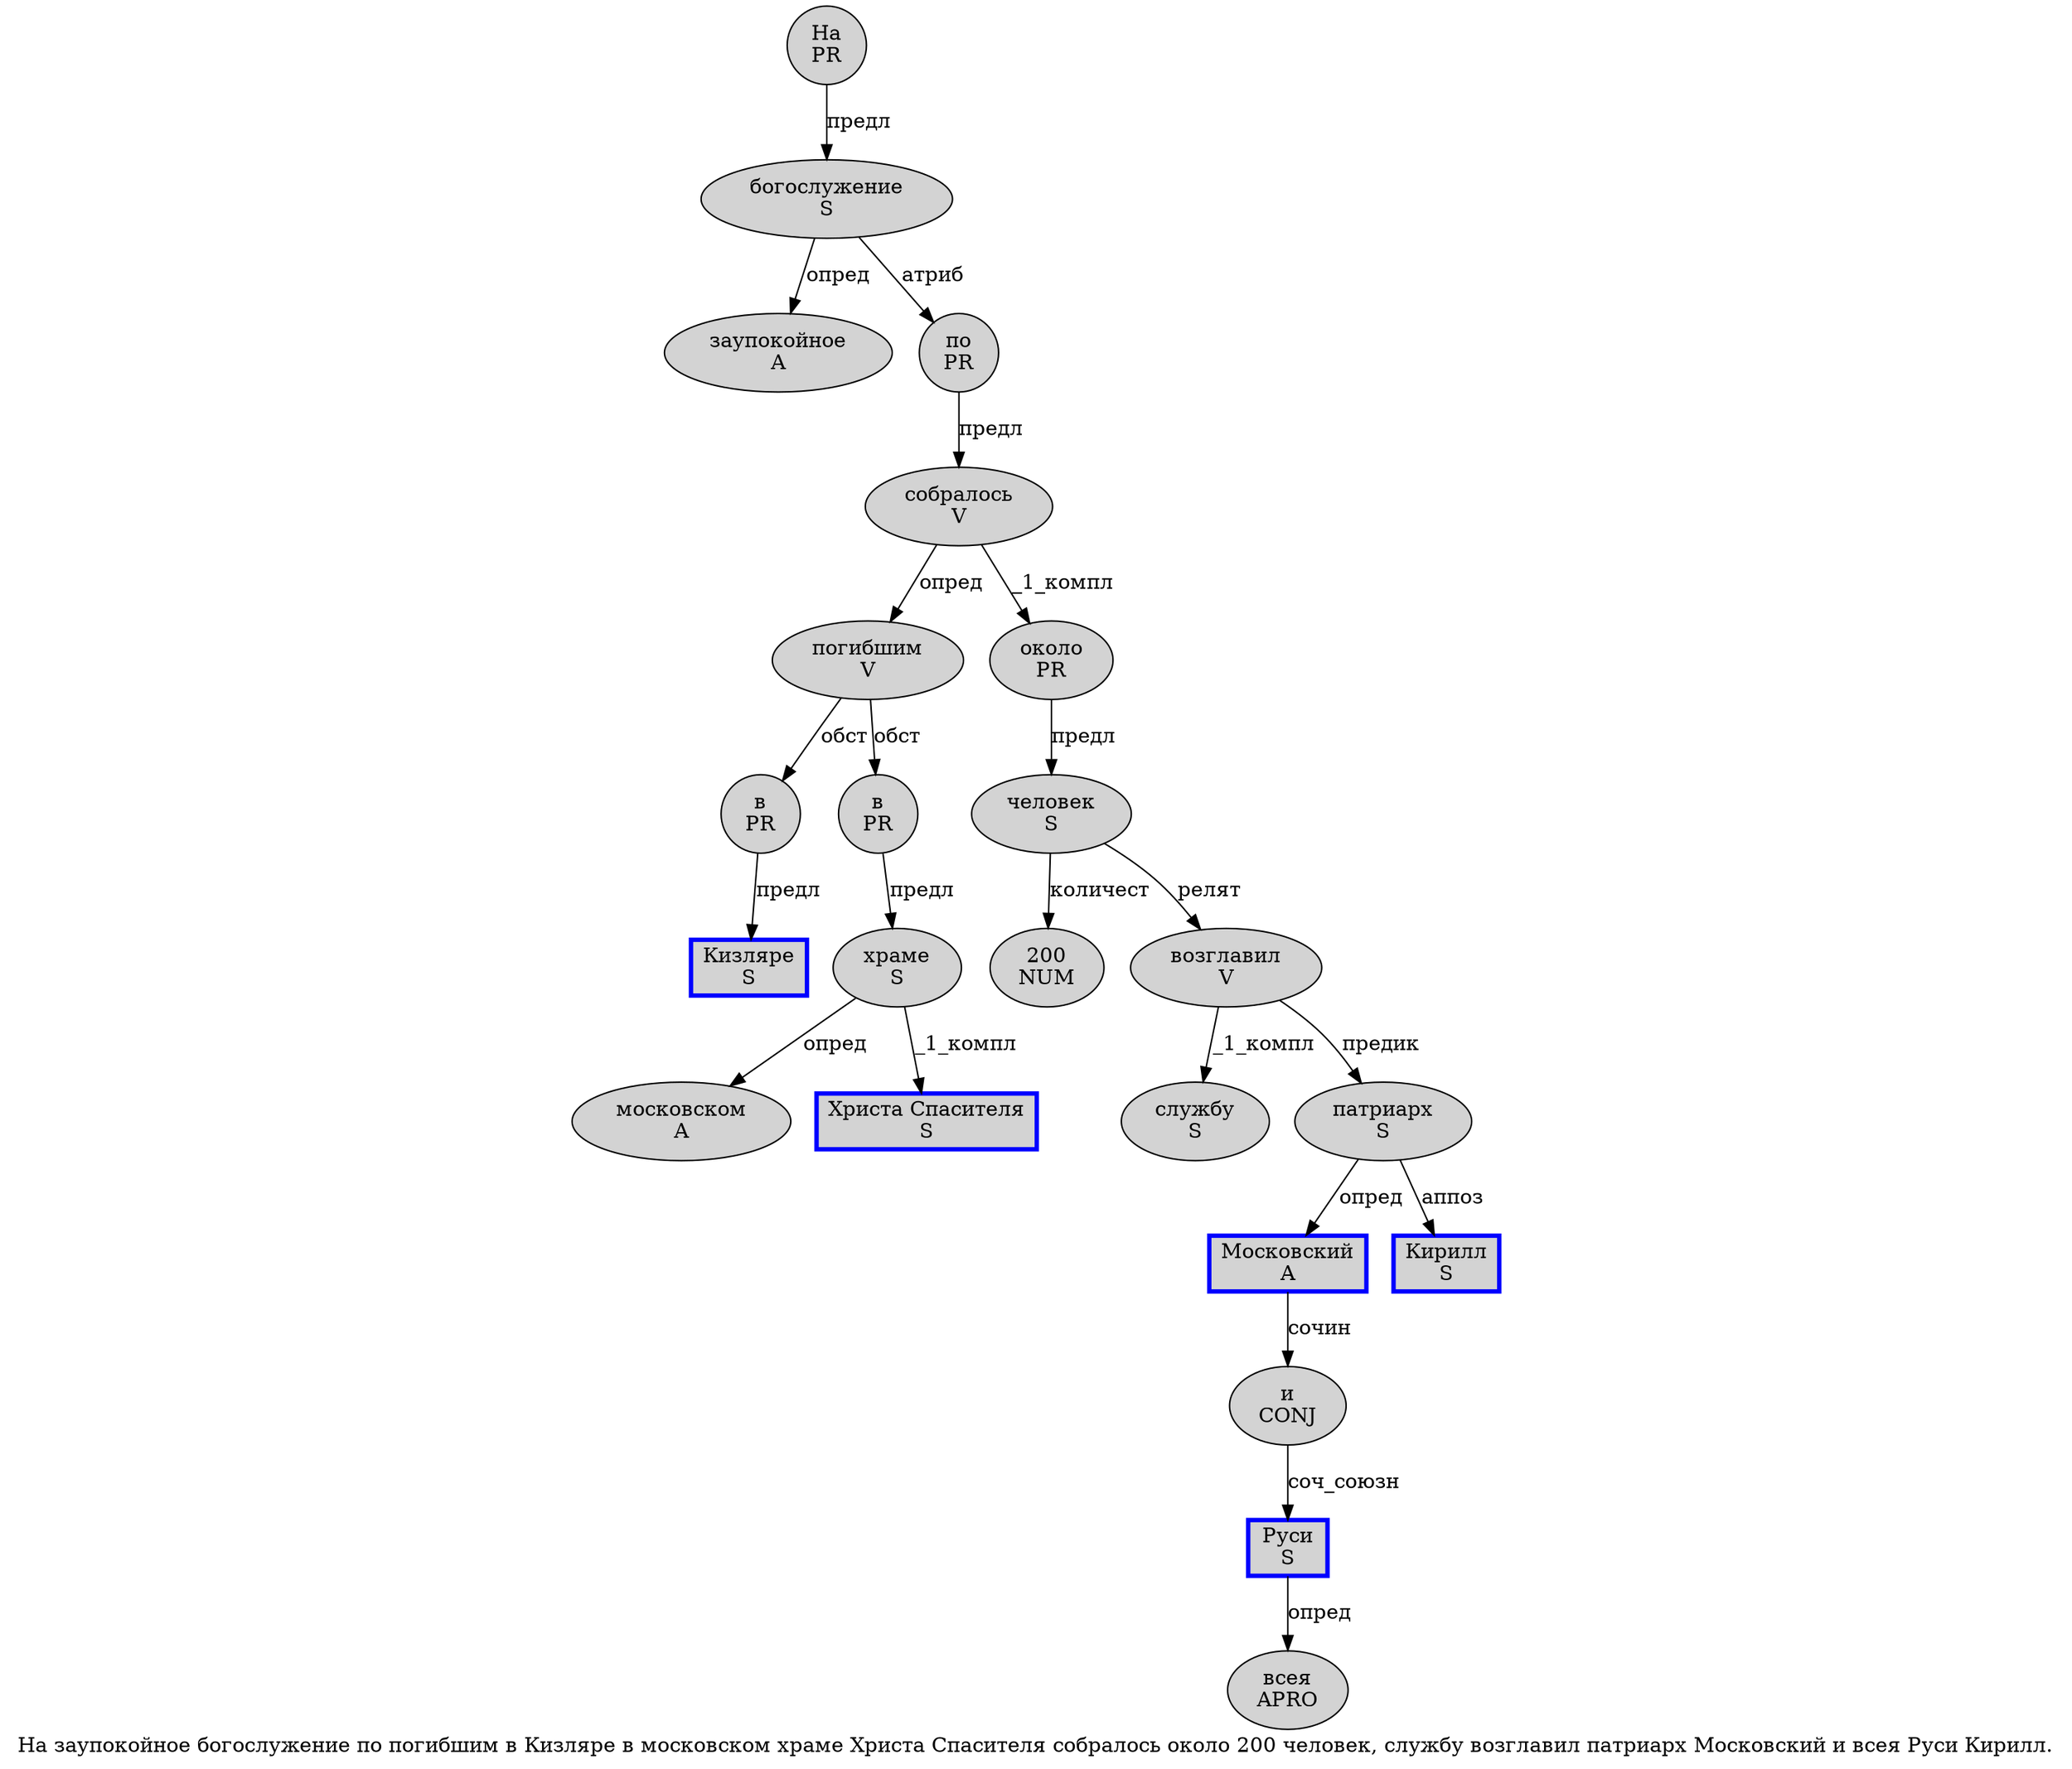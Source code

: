 digraph SENTENCE_440 {
	graph [label="На заупокойное богослужение по погибшим в Кизляре в московском храме Христа Спасителя собралось около 200 человек, службу возглавил патриарх Московский и всея Руси Кирилл."]
	node [style=filled]
		0 [label="На
PR" color="" fillcolor=lightgray penwidth=1 shape=ellipse]
		1 [label="заупокойное
A" color="" fillcolor=lightgray penwidth=1 shape=ellipse]
		2 [label="богослужение
S" color="" fillcolor=lightgray penwidth=1 shape=ellipse]
		3 [label="по
PR" color="" fillcolor=lightgray penwidth=1 shape=ellipse]
		4 [label="погибшим
V" color="" fillcolor=lightgray penwidth=1 shape=ellipse]
		5 [label="в
PR" color="" fillcolor=lightgray penwidth=1 shape=ellipse]
		6 [label="Кизляре
S" color=blue fillcolor=lightgray penwidth=3 shape=box]
		7 [label="в
PR" color="" fillcolor=lightgray penwidth=1 shape=ellipse]
		8 [label="московском
A" color="" fillcolor=lightgray penwidth=1 shape=ellipse]
		9 [label="храме
S" color="" fillcolor=lightgray penwidth=1 shape=ellipse]
		10 [label="Христа Спасителя
S" color=blue fillcolor=lightgray penwidth=3 shape=box]
		11 [label="собралось
V" color="" fillcolor=lightgray penwidth=1 shape=ellipse]
		12 [label="около
PR" color="" fillcolor=lightgray penwidth=1 shape=ellipse]
		13 [label="200
NUM" color="" fillcolor=lightgray penwidth=1 shape=ellipse]
		14 [label="человек
S" color="" fillcolor=lightgray penwidth=1 shape=ellipse]
		16 [label="службу
S" color="" fillcolor=lightgray penwidth=1 shape=ellipse]
		17 [label="возглавил
V" color="" fillcolor=lightgray penwidth=1 shape=ellipse]
		18 [label="патриарх
S" color="" fillcolor=lightgray penwidth=1 shape=ellipse]
		19 [label="Московский
A" color=blue fillcolor=lightgray penwidth=3 shape=box]
		20 [label="и
CONJ" color="" fillcolor=lightgray penwidth=1 shape=ellipse]
		21 [label="всея
APRO" color="" fillcolor=lightgray penwidth=1 shape=ellipse]
		22 [label="Руси
S" color=blue fillcolor=lightgray penwidth=3 shape=box]
		23 [label="Кирилл
S" color=blue fillcolor=lightgray penwidth=3 shape=box]
			3 -> 11 [label="предл"]
			20 -> 22 [label="соч_союзн"]
			18 -> 19 [label="опред"]
			18 -> 23 [label="аппоз"]
			19 -> 20 [label="сочин"]
			11 -> 4 [label="опред"]
			11 -> 12 [label="_1_компл"]
			2 -> 1 [label="опред"]
			2 -> 3 [label="атриб"]
			7 -> 9 [label="предл"]
			4 -> 5 [label="обст"]
			4 -> 7 [label="обст"]
			22 -> 21 [label="опред"]
			12 -> 14 [label="предл"]
			17 -> 16 [label="_1_компл"]
			17 -> 18 [label="предик"]
			0 -> 2 [label="предл"]
			9 -> 8 [label="опред"]
			9 -> 10 [label="_1_компл"]
			5 -> 6 [label="предл"]
			14 -> 13 [label="количест"]
			14 -> 17 [label="релят"]
}